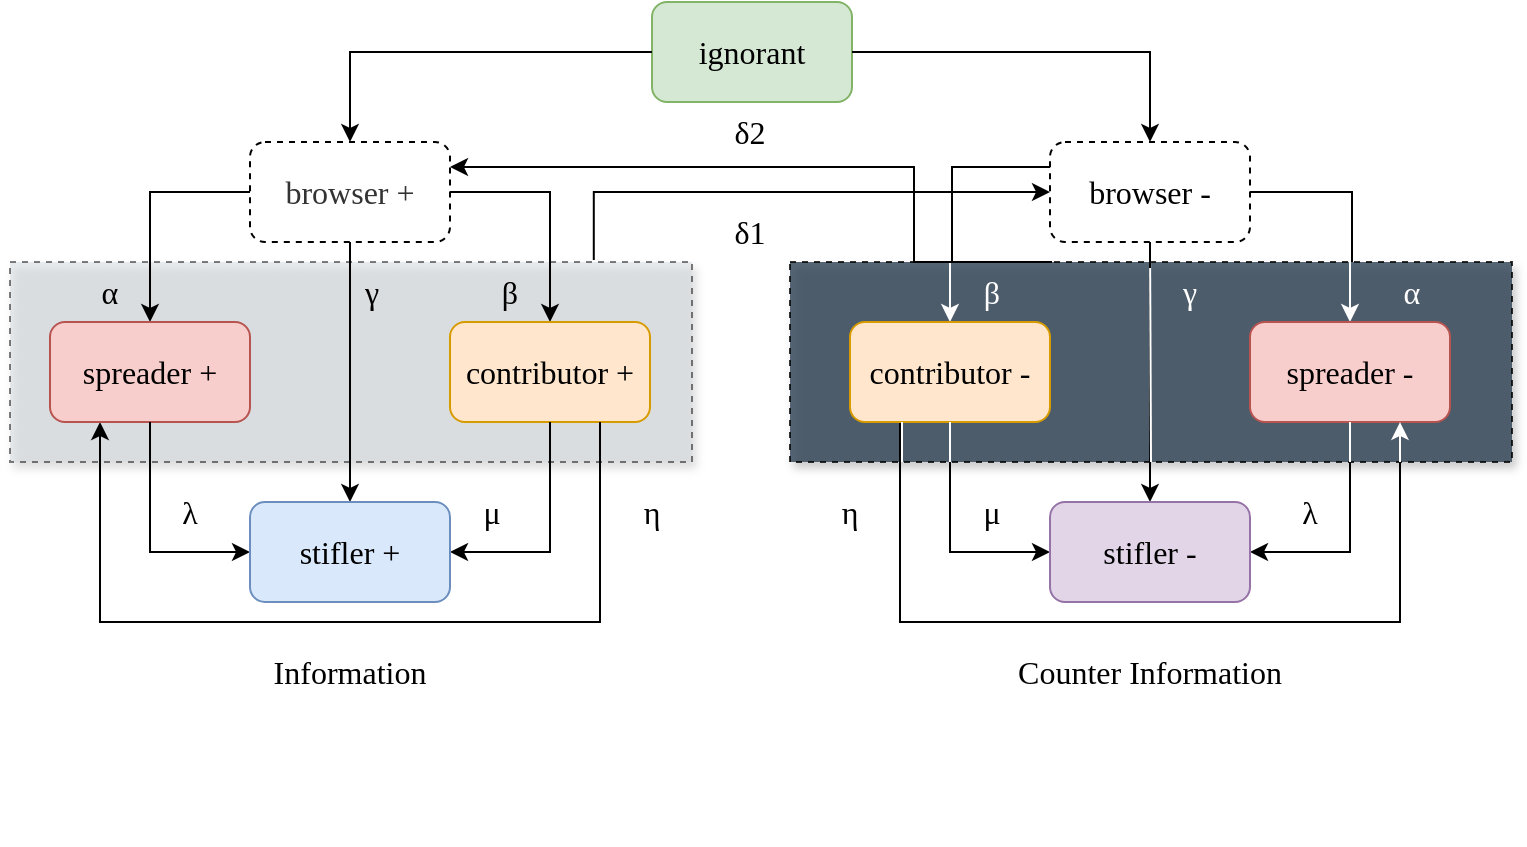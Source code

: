 <mxfile version="15.5.7" type="github">
  <diagram id="Xz1zd2Fq9srYaQUPKxiW" name="Page-1">
    <mxGraphModel dx="1219" dy="1129" grid="1" gridSize="10" guides="1" tooltips="1" connect="1" arrows="1" fold="1" page="1" pageScale="1" pageWidth="827" pageHeight="1169" math="0" shadow="0">
      <root>
        <mxCell id="0" />
        <mxCell id="1" parent="0" />
        <mxCell id="qSjlCEyF0LNPJPu73GT9-17" value="" style="rounded=0;whiteSpace=wrap;html=1;glass=0;dashed=1;fillColor=#D6DBDF;opacity=50;shadow=1;" parent="1" vertex="1">
          <mxGeometry x="38" y="400" width="341" height="100" as="geometry" />
        </mxCell>
        <mxCell id="qSjlCEyF0LNPJPu73GT9-28" value="" style="rounded=0;whiteSpace=wrap;html=1;glass=0;dashed=1;fillColor=#2E4053;sketch=0;shadow=1;opacity=80;" parent="1" vertex="1">
          <mxGeometry x="428" y="400" width="361" height="100" as="geometry" />
        </mxCell>
        <mxCell id="qSjlCEyF0LNPJPu73GT9-1" value="&lt;font face=&quot;Times New Roman&quot; style=&quot;font-size: 16px&quot;&gt;ignorant&lt;/font&gt;" style="rounded=1;whiteSpace=wrap;html=1;fillColor=#d5e8d4;strokeColor=#82b366;" parent="1" vertex="1">
          <mxGeometry x="359" y="270" width="100" height="50" as="geometry" />
        </mxCell>
        <mxCell id="Se4S-JmLy9C7secBmp55-51" style="edgeStyle=orthogonalEdgeStyle;rounded=0;orthogonalLoop=1;jettySize=auto;html=1;exitX=0.5;exitY=0;exitDx=0;exitDy=0;entryX=1;entryY=0.5;entryDx=0;entryDy=0;startArrow=classic;startFill=1;endArrow=none;endFill=0;strokeColor=#000000;" parent="1" source="qSjlCEyF0LNPJPu73GT9-3" target="Se4S-JmLy9C7secBmp55-1" edge="1">
          <mxGeometry relative="1" as="geometry" />
        </mxCell>
        <mxCell id="qSjlCEyF0LNPJPu73GT9-3" value="&lt;font face=&quot;Times New Roman&quot; size=&quot;3&quot;&gt;contributor +&lt;br&gt;&lt;/font&gt;" style="rounded=1;whiteSpace=wrap;html=1;fillColor=#ffe6cc;strokeColor=#d79b00;" parent="1" vertex="1">
          <mxGeometry x="258" y="430" width="100" height="50" as="geometry" />
        </mxCell>
        <mxCell id="Se4S-JmLy9C7secBmp55-52" style="edgeStyle=orthogonalEdgeStyle;rounded=0;orthogonalLoop=1;jettySize=auto;html=1;exitX=0.5;exitY=0;exitDx=0;exitDy=0;entryX=0;entryY=0.5;entryDx=0;entryDy=0;startArrow=classic;startFill=1;endArrow=none;endFill=0;strokeColor=#000000;" parent="1" source="qSjlCEyF0LNPJPu73GT9-4" target="Se4S-JmLy9C7secBmp55-1" edge="1">
          <mxGeometry relative="1" as="geometry" />
        </mxCell>
        <mxCell id="Se4S-JmLy9C7secBmp55-63" style="edgeStyle=orthogonalEdgeStyle;rounded=0;orthogonalLoop=1;jettySize=auto;html=1;exitX=0.25;exitY=1;exitDx=0;exitDy=0;entryX=0.75;entryY=1;entryDx=0;entryDy=0;startArrow=classic;startFill=1;endArrow=none;endFill=0;strokeColor=#000000;" parent="1" source="qSjlCEyF0LNPJPu73GT9-4" target="qSjlCEyF0LNPJPu73GT9-3" edge="1">
          <mxGeometry relative="1" as="geometry">
            <Array as="points">
              <mxPoint x="83" y="580" />
              <mxPoint x="333" y="580" />
            </Array>
          </mxGeometry>
        </mxCell>
        <mxCell id="qSjlCEyF0LNPJPu73GT9-4" value="&lt;font face=&quot;Times New Roman&quot; size=&quot;3&quot;&gt;spreader +&lt;br&gt;&lt;/font&gt;" style="rounded=1;whiteSpace=wrap;html=1;fillColor=#f8cecc;strokeColor=#b85450;" parent="1" vertex="1">
          <mxGeometry x="58" y="430" width="100" height="50" as="geometry" />
        </mxCell>
        <mxCell id="Se4S-JmLy9C7secBmp55-50" style="edgeStyle=orthogonalEdgeStyle;rounded=0;orthogonalLoop=1;jettySize=auto;html=1;exitX=1;exitY=0.5;exitDx=0;exitDy=0;entryX=0.5;entryY=1;entryDx=0;entryDy=0;startArrow=classic;startFill=1;endArrow=none;endFill=0;strokeColor=#000000;" parent="1" source="qSjlCEyF0LNPJPu73GT9-34" target="qSjlCEyF0LNPJPu73GT9-3" edge="1">
          <mxGeometry relative="1" as="geometry" />
        </mxCell>
        <mxCell id="Se4S-JmLy9C7secBmp55-53" style="edgeStyle=orthogonalEdgeStyle;rounded=0;orthogonalLoop=1;jettySize=auto;html=1;exitX=0;exitY=0.5;exitDx=0;exitDy=0;entryX=0.5;entryY=1;entryDx=0;entryDy=0;startArrow=classic;startFill=1;endArrow=none;endFill=0;strokeColor=#000000;" parent="1" source="qSjlCEyF0LNPJPu73GT9-34" target="qSjlCEyF0LNPJPu73GT9-4" edge="1">
          <mxGeometry relative="1" as="geometry" />
        </mxCell>
        <mxCell id="Se4S-JmLy9C7secBmp55-57" style="edgeStyle=orthogonalEdgeStyle;rounded=0;orthogonalLoop=1;jettySize=auto;html=1;exitX=0.5;exitY=0;exitDx=0;exitDy=0;entryX=0.5;entryY=1;entryDx=0;entryDy=0;startArrow=classic;startFill=1;endArrow=none;endFill=0;strokeColor=#000000;" parent="1" source="qSjlCEyF0LNPJPu73GT9-34" target="Se4S-JmLy9C7secBmp55-1" edge="1">
          <mxGeometry relative="1" as="geometry" />
        </mxCell>
        <mxCell id="qSjlCEyF0LNPJPu73GT9-34" value="&lt;font face=&quot;Times New Roman&quot; style=&quot;font-size: 16px&quot;&gt;stifler +&lt;/font&gt;" style="rounded=1;whiteSpace=wrap;html=1;fillColor=#dae8fc;strokeColor=#6c8ebf;" parent="1" vertex="1">
          <mxGeometry x="158" y="520" width="100" height="50" as="geometry" />
        </mxCell>
        <mxCell id="Se4S-JmLy9C7secBmp55-48" style="edgeStyle=orthogonalEdgeStyle;rounded=0;orthogonalLoop=1;jettySize=auto;html=1;exitX=0;exitY=0.5;exitDx=0;exitDy=0;entryX=0.5;entryY=1;entryDx=0;entryDy=0;startArrow=classic;startFill=1;endArrow=none;endFill=0;strokeColor=#000000;" parent="1" source="qSjlCEyF0LNPJPu73GT9-35" target="Se4S-JmLy9C7secBmp55-40" edge="1">
          <mxGeometry relative="1" as="geometry" />
        </mxCell>
        <mxCell id="Se4S-JmLy9C7secBmp55-49" style="edgeStyle=orthogonalEdgeStyle;rounded=0;orthogonalLoop=1;jettySize=auto;html=1;exitX=1;exitY=0.5;exitDx=0;exitDy=0;entryX=0.5;entryY=1;entryDx=0;entryDy=0;startArrow=classic;startFill=1;endArrow=none;endFill=0;strokeColor=#000000;" parent="1" source="qSjlCEyF0LNPJPu73GT9-35" target="Se4S-JmLy9C7secBmp55-39" edge="1">
          <mxGeometry relative="1" as="geometry" />
        </mxCell>
        <mxCell id="Se4S-JmLy9C7secBmp55-58" style="edgeStyle=orthogonalEdgeStyle;rounded=0;orthogonalLoop=1;jettySize=auto;html=1;exitX=0.5;exitY=0;exitDx=0;exitDy=0;entryX=0.5;entryY=1;entryDx=0;entryDy=0;startArrow=classic;startFill=1;endArrow=none;endFill=0;strokeColor=#000000;" parent="1" source="qSjlCEyF0LNPJPu73GT9-35" target="Se4S-JmLy9C7secBmp55-42" edge="1">
          <mxGeometry relative="1" as="geometry" />
        </mxCell>
        <mxCell id="qSjlCEyF0LNPJPu73GT9-35" value="&lt;font face=&quot;Times New Roman&quot; style=&quot;font-size: 16px&quot;&gt;stifler -&lt;/font&gt;" style="rounded=1;whiteSpace=wrap;html=1;fillColor=#e1d5e7;strokeColor=#9673a6;" parent="1" vertex="1">
          <mxGeometry x="558" y="520" width="100" height="50" as="geometry" />
        </mxCell>
        <mxCell id="Se4S-JmLy9C7secBmp55-54" style="edgeStyle=orthogonalEdgeStyle;rounded=0;orthogonalLoop=1;jettySize=auto;html=1;exitX=0.5;exitY=0;exitDx=0;exitDy=0;entryX=0;entryY=0.5;entryDx=0;entryDy=0;startArrow=classic;startFill=1;endArrow=none;endFill=0;strokeColor=#000000;" parent="1" source="Se4S-JmLy9C7secBmp55-1" target="qSjlCEyF0LNPJPu73GT9-1" edge="1">
          <mxGeometry relative="1" as="geometry" />
        </mxCell>
        <mxCell id="Se4S-JmLy9C7secBmp55-1" value="&lt;font face=&quot;Times New Roman&quot; size=&quot;3&quot;&gt;browser +&lt;br&gt;&lt;/font&gt;" style="rounded=1;whiteSpace=wrap;html=1;fillColor=none;strokeColor=default;sketch=0;shadow=0;glass=0;fontColor=#333333;gradientColor=#ffffff;dashed=1;" parent="1" vertex="1">
          <mxGeometry x="158" y="340" width="100" height="50" as="geometry" />
        </mxCell>
        <mxCell id="Se4S-JmLy9C7secBmp55-36" value="" style="endArrow=none;html=1;rounded=0;strokeColor=#FFFFFF;" parent="1" edge="1">
          <mxGeometry width="50" height="50" relative="1" as="geometry">
            <mxPoint x="100" y="690" as="sourcePoint" />
            <mxPoint x="150" y="640" as="targetPoint" />
          </mxGeometry>
        </mxCell>
        <mxCell id="Se4S-JmLy9C7secBmp55-47" style="edgeStyle=orthogonalEdgeStyle;rounded=0;orthogonalLoop=1;jettySize=auto;html=1;exitX=0.5;exitY=0;exitDx=0;exitDy=0;entryX=1;entryY=0.5;entryDx=0;entryDy=0;startArrow=classic;startFill=1;endArrow=none;endFill=0;strokeColor=#FFFFFF;" parent="1" source="Se4S-JmLy9C7secBmp55-39" target="Se4S-JmLy9C7secBmp55-42" edge="1">
          <mxGeometry relative="1" as="geometry" />
        </mxCell>
        <mxCell id="Se4S-JmLy9C7secBmp55-64" style="edgeStyle=orthogonalEdgeStyle;rounded=0;orthogonalLoop=1;jettySize=auto;html=1;exitX=0.75;exitY=1;exitDx=0;exitDy=0;entryX=0.25;entryY=1;entryDx=0;entryDy=0;startArrow=classic;startFill=1;endArrow=none;endFill=0;strokeColor=#000000;" parent="1" source="Se4S-JmLy9C7secBmp55-39" target="Se4S-JmLy9C7secBmp55-40" edge="1">
          <mxGeometry relative="1" as="geometry">
            <Array as="points">
              <mxPoint x="733" y="580" />
              <mxPoint x="483" y="580" />
            </Array>
          </mxGeometry>
        </mxCell>
        <mxCell id="Se4S-JmLy9C7secBmp55-39" value="&lt;font face=&quot;Times New Roman&quot; size=&quot;3&quot;&gt;spreader -&lt;br&gt;&lt;/font&gt;" style="rounded=1;whiteSpace=wrap;html=1;fillColor=#f8cecc;strokeColor=#b85450;" parent="1" vertex="1">
          <mxGeometry x="658" y="430" width="100" height="50" as="geometry" />
        </mxCell>
        <mxCell id="Se4S-JmLy9C7secBmp55-46" style="edgeStyle=orthogonalEdgeStyle;rounded=0;orthogonalLoop=1;jettySize=auto;html=1;exitX=0.5;exitY=0;exitDx=0;exitDy=0;entryX=0;entryY=0.5;entryDx=0;entryDy=0;startArrow=classic;startFill=1;endArrow=none;endFill=0;strokeColor=#FFFFFF;" parent="1" source="Se4S-JmLy9C7secBmp55-40" target="Se4S-JmLy9C7secBmp55-42" edge="1">
          <mxGeometry relative="1" as="geometry" />
        </mxCell>
        <mxCell id="Se4S-JmLy9C7secBmp55-40" value="&lt;font face=&quot;Times New Roman&quot; size=&quot;3&quot;&gt;contributor -&lt;br&gt;&lt;/font&gt;" style="rounded=1;whiteSpace=wrap;html=1;fillColor=#ffe6cc;strokeColor=#d79b00;" parent="1" vertex="1">
          <mxGeometry x="458" y="430" width="100" height="50" as="geometry" />
        </mxCell>
        <mxCell id="Se4S-JmLy9C7secBmp55-55" style="edgeStyle=orthogonalEdgeStyle;rounded=0;orthogonalLoop=1;jettySize=auto;html=1;entryX=1;entryY=0.5;entryDx=0;entryDy=0;startArrow=classic;startFill=1;endArrow=none;endFill=0;strokeColor=#000000;exitX=0.5;exitY=0;exitDx=0;exitDy=0;" parent="1" source="Se4S-JmLy9C7secBmp55-42" target="qSjlCEyF0LNPJPu73GT9-1" edge="1">
          <mxGeometry relative="1" as="geometry">
            <mxPoint x="620" y="330" as="sourcePoint" />
          </mxGeometry>
        </mxCell>
        <mxCell id="Se4S-JmLy9C7secBmp55-42" value="&lt;font face=&quot;Times New Roman&quot; size=&quot;3&quot;&gt;&lt;font color=&quot;#000000&quot;&gt;browser -&lt;/font&gt;&lt;br&gt;&lt;/font&gt;" style="rounded=1;whiteSpace=wrap;html=1;fillColor=none;strokeColor=#000000;fontColor=#333333;gradientColor=#ffffff;dashed=1;" parent="1" vertex="1">
          <mxGeometry x="558" y="340" width="100" height="50" as="geometry" />
        </mxCell>
        <mxCell id="Se4S-JmLy9C7secBmp55-65" value="" style="endArrow=none;html=1;rounded=0;strokeColor=#FFFFFF;entryX=0.5;entryY=1;entryDx=0;entryDy=0;exitX=0.5;exitY=1;exitDx=0;exitDy=0;" parent="1" source="qSjlCEyF0LNPJPu73GT9-28" target="Se4S-JmLy9C7secBmp55-42" edge="1">
          <mxGeometry width="50" height="50" relative="1" as="geometry">
            <mxPoint x="338" y="810" as="sourcePoint" />
            <mxPoint x="388" y="760" as="targetPoint" />
          </mxGeometry>
        </mxCell>
        <mxCell id="Se4S-JmLy9C7secBmp55-66" value="" style="endArrow=none;html=1;rounded=0;strokeColor=#FFFFFF;" parent="1" edge="1">
          <mxGeometry width="50" height="50" relative="1" as="geometry">
            <mxPoint x="708" y="500" as="sourcePoint" />
            <mxPoint x="708" y="480" as="targetPoint" />
          </mxGeometry>
        </mxCell>
        <mxCell id="Se4S-JmLy9C7secBmp55-67" value="" style="endArrow=none;html=1;rounded=0;strokeColor=#FFFFFF;" parent="1" edge="1">
          <mxGeometry width="50" height="50" relative="1" as="geometry">
            <mxPoint x="508" y="500" as="sourcePoint" />
            <mxPoint x="508" y="480" as="targetPoint" />
          </mxGeometry>
        </mxCell>
        <mxCell id="Se4S-JmLy9C7secBmp55-68" value="" style="endArrow=none;html=1;rounded=0;strokeColor=#FFFFFF;" parent="1" edge="1">
          <mxGeometry width="50" height="50" relative="1" as="geometry">
            <mxPoint x="484" y="500" as="sourcePoint" />
            <mxPoint x="484" y="480" as="targetPoint" />
          </mxGeometry>
        </mxCell>
        <mxCell id="Se4S-JmLy9C7secBmp55-69" value="" style="endArrow=classic;html=1;rounded=0;strokeColor=#FFFFFF;startArrow=none;startFill=0;endFill=1;" parent="1" edge="1">
          <mxGeometry width="50" height="50" relative="1" as="geometry">
            <mxPoint x="733" y="500" as="sourcePoint" />
            <mxPoint x="733" y="480" as="targetPoint" />
          </mxGeometry>
        </mxCell>
        <mxCell id="Se4S-JmLy9C7secBmp55-77" value="Information" style="text;html=1;strokeColor=none;fillColor=none;align=center;verticalAlign=middle;whiteSpace=wrap;rounded=0;fontFamily=Times New Roman;fontSize=16;" parent="1" vertex="1">
          <mxGeometry x="178" y="590" width="60" height="30" as="geometry" />
        </mxCell>
        <mxCell id="Se4S-JmLy9C7secBmp55-78" value="Counter Information" style="text;html=1;strokeColor=none;fillColor=none;align=center;verticalAlign=middle;whiteSpace=wrap;rounded=0;fontFamily=Times New Roman;fontSize=16;" parent="1" vertex="1">
          <mxGeometry x="533" y="590" width="150" height="30" as="geometry" />
        </mxCell>
        <mxCell id="Se4S-JmLy9C7secBmp55-81" value="α" style="text;html=1;strokeColor=none;fillColor=none;align=center;verticalAlign=middle;whiteSpace=wrap;rounded=0;fontFamily=Times New Roman;fontSize=16;" parent="1" vertex="1">
          <mxGeometry x="58" y="400" width="60" height="30" as="geometry" />
        </mxCell>
        <mxCell id="Se4S-JmLy9C7secBmp55-82" value="β" style="text;html=1;strokeColor=none;fillColor=none;align=center;verticalAlign=middle;whiteSpace=wrap;rounded=0;fontFamily=Times New Roman;fontSize=16;" parent="1" vertex="1">
          <mxGeometry x="258" y="400" width="60" height="30" as="geometry" />
        </mxCell>
        <mxCell id="Se4S-JmLy9C7secBmp55-83" value="γ" style="text;html=1;strokeColor=none;fillColor=none;align=center;verticalAlign=middle;whiteSpace=wrap;rounded=0;fontFamily=Times New Roman;fontSize=16;" parent="1" vertex="1">
          <mxGeometry x="189" y="400" width="60" height="30" as="geometry" />
        </mxCell>
        <mxCell id="Se4S-JmLy9C7secBmp55-84" value="α" style="text;html=1;strokeColor=none;fillColor=none;align=center;verticalAlign=middle;whiteSpace=wrap;rounded=0;fontFamily=Times New Roman;fontSize=16;fontColor=#FFFFFF;" parent="1" vertex="1">
          <mxGeometry x="709" y="400" width="60" height="30" as="geometry" />
        </mxCell>
        <mxCell id="Se4S-JmLy9C7secBmp55-85" value="β" style="text;html=1;strokeColor=none;fillColor=none;align=center;verticalAlign=middle;whiteSpace=wrap;rounded=0;fontFamily=Times New Roman;fontSize=16;fontColor=#FFFFFF;" parent="1" vertex="1">
          <mxGeometry x="499" y="400" width="60" height="30" as="geometry" />
        </mxCell>
        <mxCell id="Se4S-JmLy9C7secBmp55-86" value="γ" style="text;html=1;strokeColor=none;fillColor=none;align=center;verticalAlign=middle;whiteSpace=wrap;rounded=0;fontFamily=Times New Roman;fontSize=16;fontColor=#FFFFFF;" parent="1" vertex="1">
          <mxGeometry x="598" y="400" width="60" height="30" as="geometry" />
        </mxCell>
        <mxCell id="Se4S-JmLy9C7secBmp55-89" value="δ2" style="text;html=1;strokeColor=none;fillColor=none;align=center;verticalAlign=middle;whiteSpace=wrap;rounded=0;fontFamily=Times New Roman;fontSize=16;" parent="1" vertex="1">
          <mxGeometry x="378" y="320" width="60" height="30" as="geometry" />
        </mxCell>
        <mxCell id="Se4S-JmLy9C7secBmp55-90" value="δ1" style="text;html=1;strokeColor=none;fillColor=none;align=center;verticalAlign=middle;whiteSpace=wrap;rounded=0;fontFamily=Times New Roman;fontSize=16;" parent="1" vertex="1">
          <mxGeometry x="378" y="370" width="60" height="30" as="geometry" />
        </mxCell>
        <mxCell id="Se4S-JmLy9C7secBmp55-91" value="λ" style="text;html=1;strokeColor=none;fillColor=none;align=center;verticalAlign=middle;whiteSpace=wrap;rounded=0;fontFamily=Times New Roman;fontSize=16;" parent="1" vertex="1">
          <mxGeometry x="98" y="510" width="60" height="30" as="geometry" />
        </mxCell>
        <mxCell id="Se4S-JmLy9C7secBmp55-92" value="λ" style="text;html=1;strokeColor=none;fillColor=none;align=center;verticalAlign=middle;whiteSpace=wrap;rounded=0;fontFamily=Times New Roman;fontSize=16;" parent="1" vertex="1">
          <mxGeometry x="658" y="510" width="60" height="30" as="geometry" />
        </mxCell>
        <mxCell id="Se4S-JmLy9C7secBmp55-93" value="μ" style="text;html=1;strokeColor=none;fillColor=none;align=center;verticalAlign=middle;whiteSpace=wrap;rounded=0;fontFamily=Times New Roman;fontSize=16;" parent="1" vertex="1">
          <mxGeometry x="499" y="510" width="60" height="30" as="geometry" />
        </mxCell>
        <mxCell id="Se4S-JmLy9C7secBmp55-94" value="μ" style="text;html=1;strokeColor=none;fillColor=none;align=center;verticalAlign=middle;whiteSpace=wrap;rounded=0;fontFamily=Times New Roman;fontSize=16;" parent="1" vertex="1">
          <mxGeometry x="249" y="510" width="60" height="30" as="geometry" />
        </mxCell>
        <mxCell id="Se4S-JmLy9C7secBmp55-98" value="η" style="text;html=1;strokeColor=none;fillColor=none;align=center;verticalAlign=middle;whiteSpace=wrap;rounded=0;fontFamily=Times New Roman;fontSize=16;" parent="1" vertex="1">
          <mxGeometry x="329" y="510" width="60" height="30" as="geometry" />
        </mxCell>
        <mxCell id="Se4S-JmLy9C7secBmp55-99" value="η" style="text;html=1;strokeColor=none;fillColor=none;align=center;verticalAlign=middle;whiteSpace=wrap;rounded=0;fontFamily=Times New Roman;fontSize=16;" parent="1" vertex="1">
          <mxGeometry x="428" y="510" width="60" height="30" as="geometry" />
        </mxCell>
        <mxCell id="o6cxU4XFg6qUi4nE2hEN-1" value="" style="endArrow=classic;html=1;rounded=0;fontFamily=Times New Roman;fontSize=16;fontColor=#000000;strokeColor=#000000;exitX=0.856;exitY=-0.01;exitDx=0;exitDy=0;entryX=0;entryY=0.5;entryDx=0;entryDy=0;edgeStyle=orthogonalEdgeStyle;exitPerimeter=0;" edge="1" parent="1" source="qSjlCEyF0LNPJPu73GT9-17" target="Se4S-JmLy9C7secBmp55-42">
          <mxGeometry width="50" height="50" relative="1" as="geometry">
            <mxPoint x="389" y="540" as="sourcePoint" />
            <mxPoint x="439" y="490" as="targetPoint" />
          </mxGeometry>
        </mxCell>
        <mxCell id="o6cxU4XFg6qUi4nE2hEN-2" value="" style="endArrow=none;html=1;rounded=0;fontFamily=Times New Roman;fontSize=16;fontColor=#000000;strokeColor=#000000;endFill=0;exitX=1;exitY=0;exitDx=0;exitDy=0;entryX=0;entryY=0.25;entryDx=0;entryDy=0;edgeStyle=orthogonalEdgeStyle;" edge="1" parent="1" source="Se4S-JmLy9C7secBmp55-85" target="Se4S-JmLy9C7secBmp55-42">
          <mxGeometry width="50" height="50" relative="1" as="geometry">
            <mxPoint x="389" y="540" as="sourcePoint" />
            <mxPoint x="439" y="490" as="targetPoint" />
            <Array as="points">
              <mxPoint x="509" y="353" />
            </Array>
          </mxGeometry>
        </mxCell>
        <mxCell id="o6cxU4XFg6qUi4nE2hEN-3" value="" style="endArrow=none;html=1;rounded=0;fontFamily=Times New Roman;fontSize=16;fontColor=#000000;strokeColor=#000000;endFill=0;exitX=0;exitY=0;exitDx=0;exitDy=0;entryX=1;entryY=0.5;entryDx=0;entryDy=0;edgeStyle=orthogonalEdgeStyle;" edge="1" parent="1" source="Se4S-JmLy9C7secBmp55-84" target="Se4S-JmLy9C7secBmp55-42">
          <mxGeometry width="50" height="50" relative="1" as="geometry">
            <mxPoint x="519" y="410" as="sourcePoint" />
            <mxPoint x="568" y="362.5" as="targetPoint" />
          </mxGeometry>
        </mxCell>
        <mxCell id="o6cxU4XFg6qUi4nE2hEN-4" value="" style="endArrow=none;html=1;rounded=0;fontFamily=Times New Roman;fontSize=16;fontColor=#000000;strokeColor=#000000;endFill=0;edgeStyle=orthogonalEdgeStyle;" edge="1" parent="1">
          <mxGeometry width="50" height="50" relative="1" as="geometry">
            <mxPoint x="608" y="403" as="sourcePoint" />
            <mxPoint x="608" y="390" as="targetPoint" />
          </mxGeometry>
        </mxCell>
        <mxCell id="o6cxU4XFg6qUi4nE2hEN-5" value="" style="endArrow=classic;html=1;rounded=0;fontFamily=Times New Roman;fontSize=16;fontColor=#000000;strokeColor=#000000;entryX=1;entryY=0.25;entryDx=0;entryDy=0;exitX=0.75;exitY=0;exitDx=0;exitDy=0;edgeStyle=orthogonalEdgeStyle;" edge="1" parent="1" source="Se4S-JmLy9C7secBmp55-85" target="Se4S-JmLy9C7secBmp55-1">
          <mxGeometry width="50" height="50" relative="1" as="geometry">
            <mxPoint x="389" y="540" as="sourcePoint" />
            <mxPoint x="439" y="490" as="targetPoint" />
            <Array as="points">
              <mxPoint x="490" y="400" />
              <mxPoint x="490" y="353" />
            </Array>
          </mxGeometry>
        </mxCell>
      </root>
    </mxGraphModel>
  </diagram>
</mxfile>
